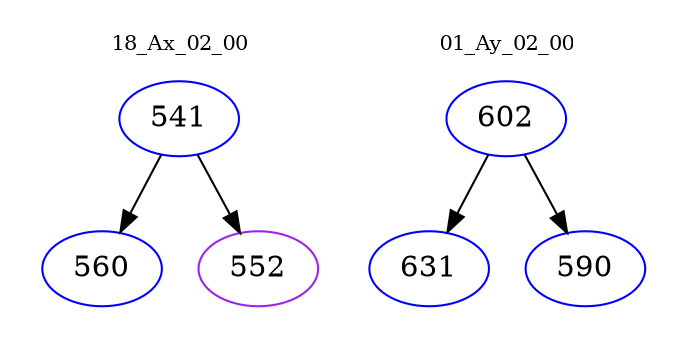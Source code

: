 digraph{
subgraph cluster_0 {
color = white
label = "18_Ax_02_00";
fontsize=10;
T0_541 [label="541", color="blue"]
T0_541 -> T0_560 [color="black"]
T0_560 [label="560", color="blue"]
T0_541 -> T0_552 [color="black"]
T0_552 [label="552", color="purple"]
}
subgraph cluster_1 {
color = white
label = "01_Ay_02_00";
fontsize=10;
T1_602 [label="602", color="blue"]
T1_602 -> T1_631 [color="black"]
T1_631 [label="631", color="blue"]
T1_602 -> T1_590 [color="black"]
T1_590 [label="590", color="blue"]
}
}
